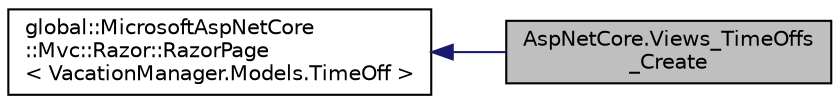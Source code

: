 digraph "AspNetCore.Views_TimeOffs_Create"
{
 // LATEX_PDF_SIZE
  edge [fontname="Helvetica",fontsize="10",labelfontname="Helvetica",labelfontsize="10"];
  node [fontname="Helvetica",fontsize="10",shape=record];
  rankdir="LR";
  Node1 [label="AspNetCore.Views_TimeOffs\l_Create",height=0.2,width=0.4,color="black", fillcolor="grey75", style="filled", fontcolor="black",tooltip=" "];
  Node2 -> Node1 [dir="back",color="midnightblue",fontsize="10",style="solid",fontname="Helvetica"];
  Node2 [label="global::MicrosoftAspNetCore\l::Mvc::Razor::RazorPage\l\< VacationManager.Models.TimeOff \>",height=0.2,width=0.4,color="black", fillcolor="white", style="filled",tooltip=" "];
}
